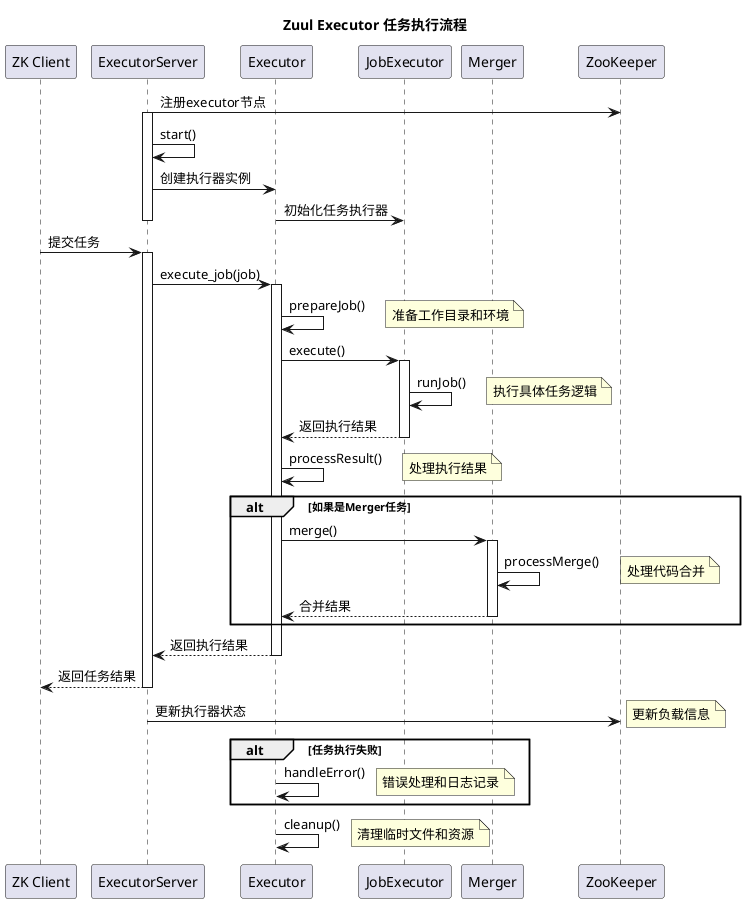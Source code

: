 @startuml
title Zuul Executor 任务执行流程

' 定义参与者
participant "ZK Client" as Client
participant "ExecutorServer" as Server
participant "Executor" as Executor
participant "JobExecutor" as JobExecutor
participant "Merger" as Merger
participant "ZooKeeper" as ZK

' 初始化流程
Server -> ZK : 注册executor节点
activate Server
Server -> Server : start()
Server -> Executor : 创建执行器实例
Executor -> JobExecutor : 初始化任务执行器
deactivate Server

' 任务接收和执行流程
Client -> Server : 提交任务
activate Server
Server -> Executor : execute_job(job)
activate Executor

' 任务执行前准备
Executor -> Executor : prepareJob()
note right: 准备工作目录和环境

' 任务执行
Executor -> JobExecutor : execute()
activate JobExecutor
JobExecutor -> JobExecutor : runJob()
note right: 执行具体任务逻辑

' 结果处理
JobExecutor --> Executor : 返回执行结果
deactivate JobExecutor
Executor -> Executor : processResult()
note right: 处理执行结果

' Merger处理
alt 如果是Merger任务
    Executor -> Merger : merge()
    activate Merger
    Merger -> Merger : processMerge()
    note right: 处理代码合并
    Merger --> Executor : 合并结果
    deactivate Merger
end

' 任务完成
Executor --> Server : 返回执行结果
deactivate Executor
Server --> Client : 返回任务结果
deactivate Server

' 状态更新
Server -> ZK : 更新执行器状态
note right: 更新负载信息

' 错误处理
alt 任务执行失败
    Executor -> Executor : handleError()
    note right: 错误处理和日志记录
end

' 资源清理
Executor -> Executor : cleanup()
note right: 清理临时文件和资源

@enduml